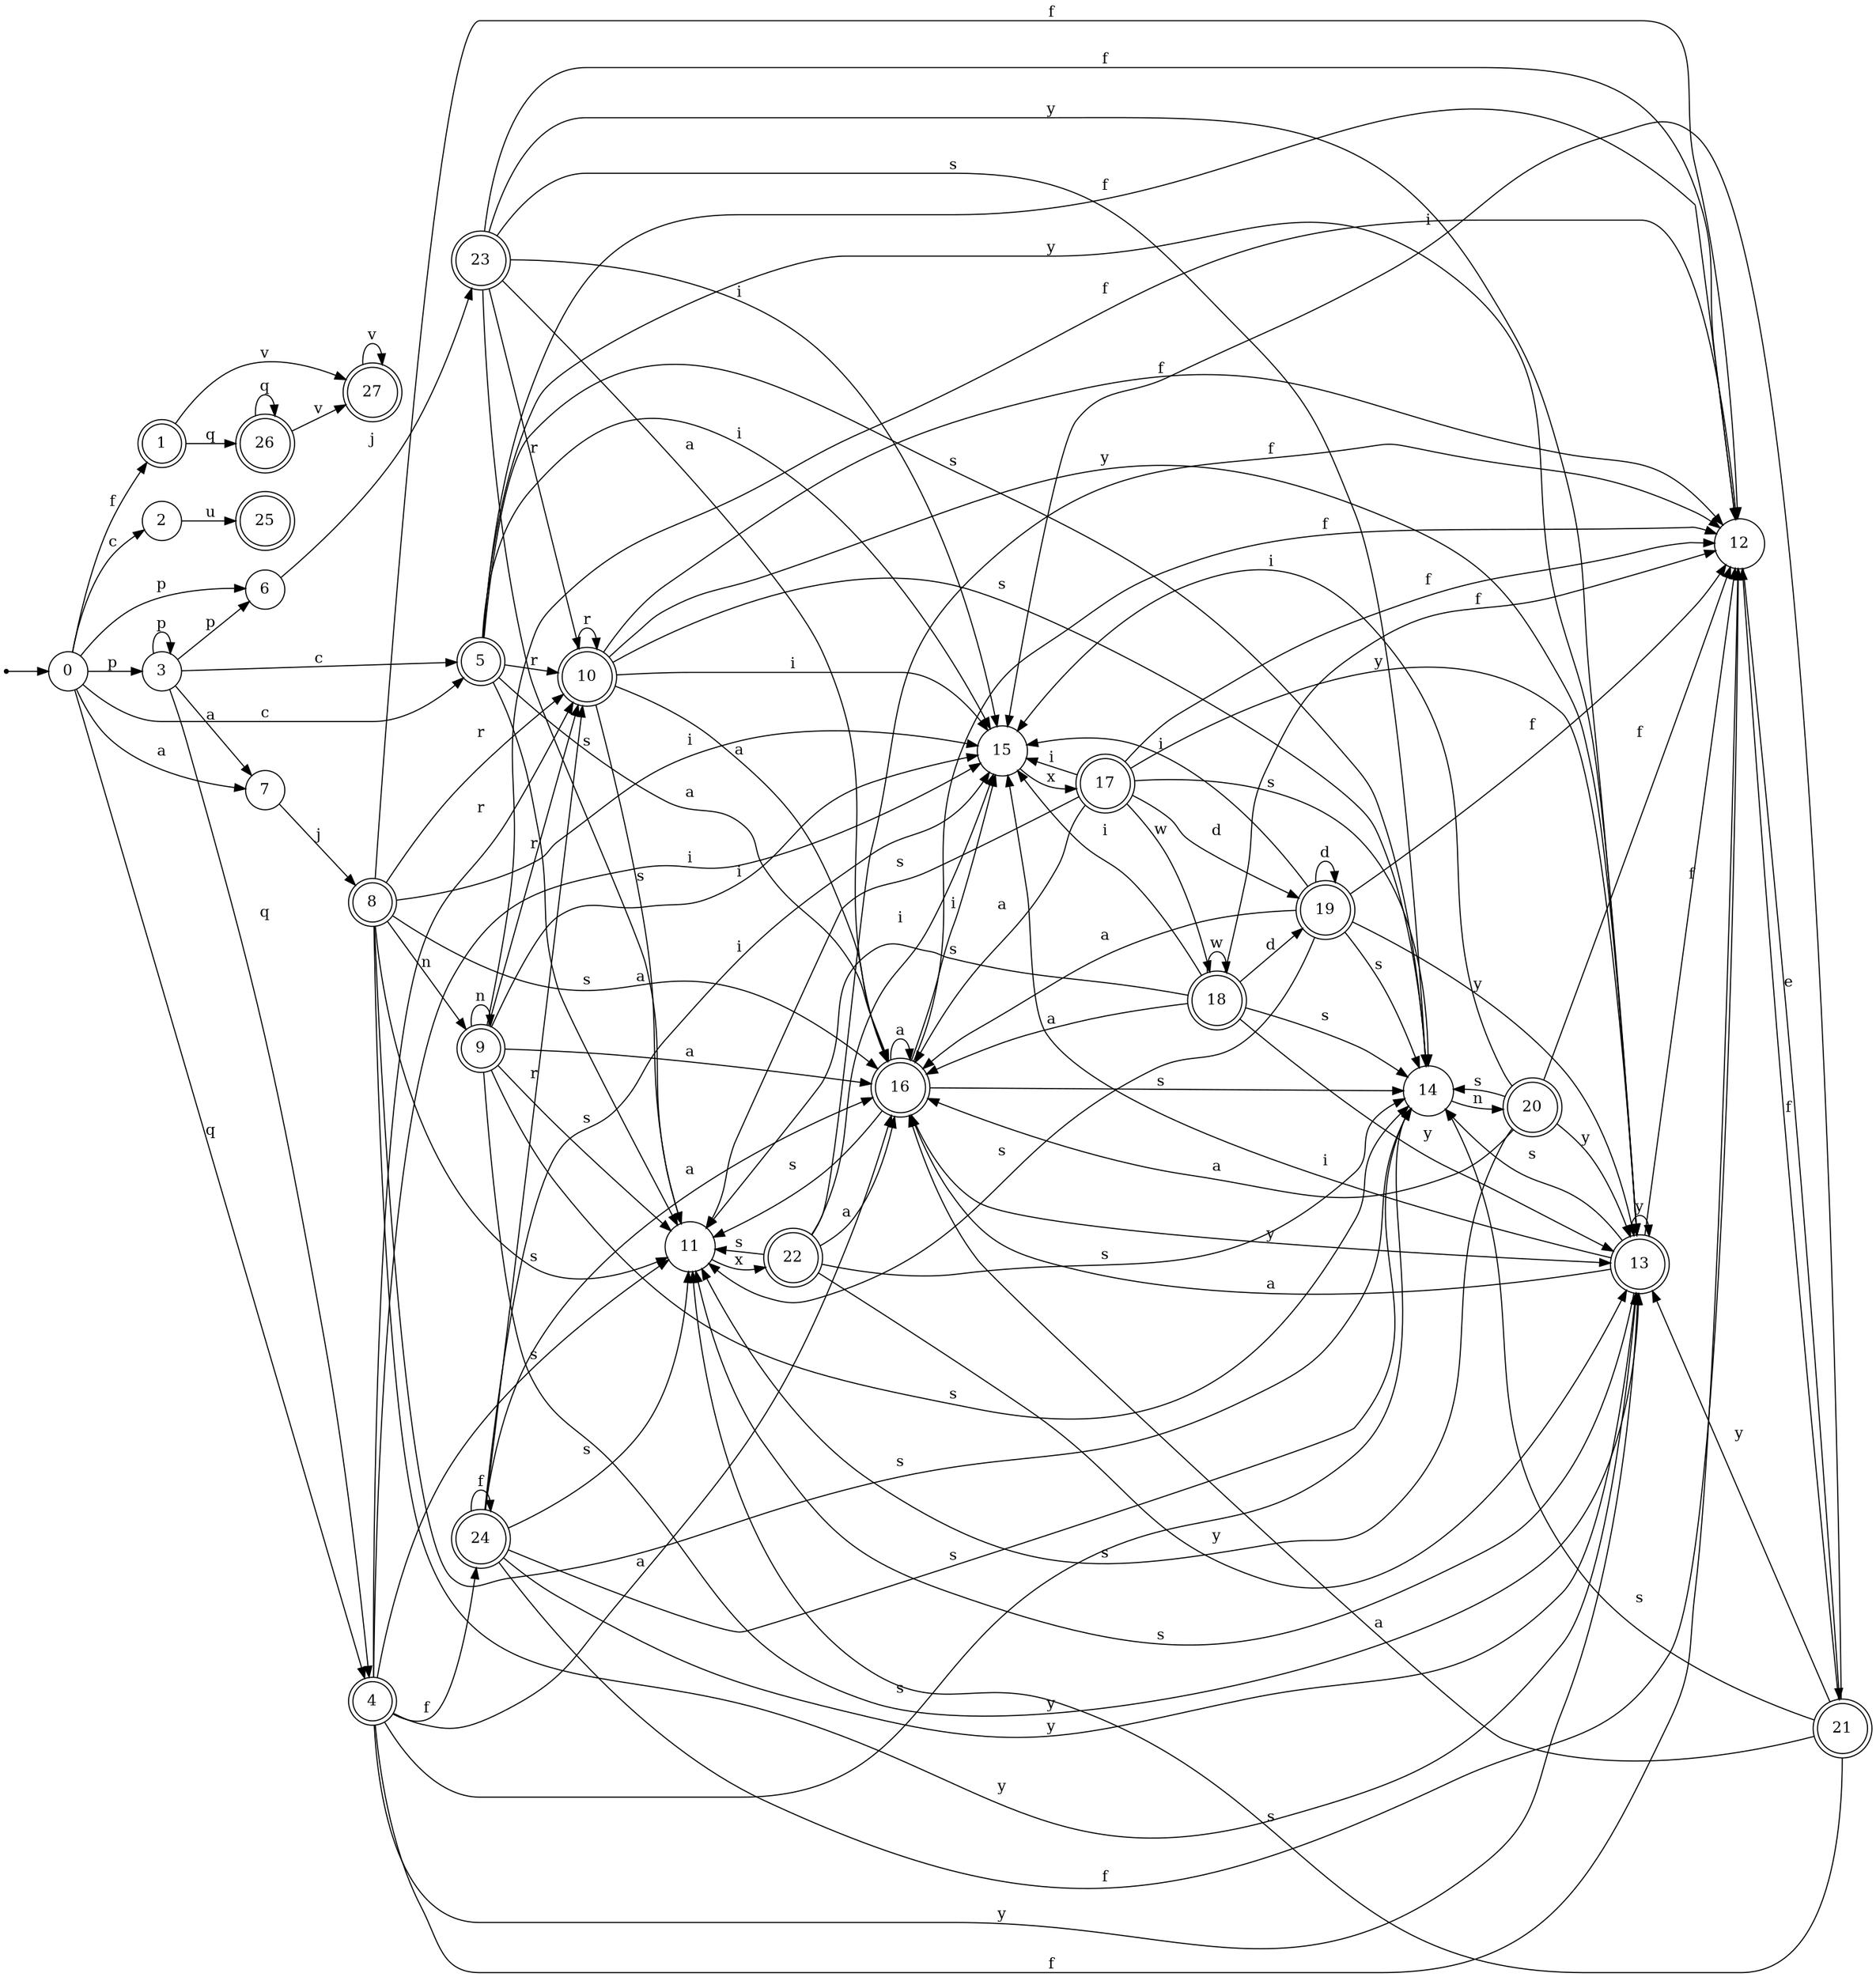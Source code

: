 digraph finite_state_machine {
rankdir=LR;
size="20,20";
node [shape = point]; "dummy0"
node [shape = circle]; "0";
"dummy0" -> "0";
node [shape = doublecircle]; "1";node [shape = circle]; "2";
node [shape = circle]; "3";
node [shape = doublecircle]; "4";node [shape = doublecircle]; "5";node [shape = circle]; "6";
node [shape = circle]; "7";
node [shape = doublecircle]; "8";node [shape = doublecircle]; "9";node [shape = doublecircle]; "10";node [shape = circle]; "11";
node [shape = circle]; "12";
node [shape = doublecircle]; "13";node [shape = circle]; "14";
node [shape = circle]; "15";
node [shape = doublecircle]; "16";node [shape = doublecircle]; "17";node [shape = doublecircle]; "18";node [shape = doublecircle]; "19";node [shape = doublecircle]; "20";node [shape = doublecircle]; "21";node [shape = doublecircle]; "22";node [shape = doublecircle]; "23";node [shape = doublecircle]; "24";node [shape = doublecircle]; "25";node [shape = doublecircle]; "26";node [shape = doublecircle]; "27";"0" -> "1" [label = "f"];
 "0" -> "2" [label = "c"];
 "0" -> "5" [label = "c"];
 "0" -> "3" [label = "p"];
 "0" -> "6" [label = "p"];
 "0" -> "4" [label = "q"];
 "0" -> "7" [label = "a"];
 "7" -> "8" [label = "j"];
 "8" -> "9" [label = "n"];
 "8" -> "10" [label = "r"];
 "8" -> "11" [label = "s"];
 "8" -> "14" [label = "s"];
 "8" -> "12" [label = "f"];
 "8" -> "13" [label = "y"];
 "8" -> "15" [label = "i"];
 "8" -> "16" [label = "a"];
 "16" -> "16" [label = "a"];
 "16" -> "11" [label = "s"];
 "16" -> "14" [label = "s"];
 "16" -> "12" [label = "f"];
 "16" -> "13" [label = "y"];
 "16" -> "15" [label = "i"];
 "15" -> "17" [label = "x"];
 "17" -> "15" [label = "i"];
 "17" -> "18" [label = "w"];
 "17" -> "19" [label = "d"];
 "17" -> "11" [label = "s"];
 "17" -> "14" [label = "s"];
 "17" -> "12" [label = "f"];
 "17" -> "13" [label = "y"];
 "17" -> "16" [label = "a"];
 "19" -> "19" [label = "d"];
 "19" -> "15" [label = "i"];
 "19" -> "11" [label = "s"];
 "19" -> "14" [label = "s"];
 "19" -> "12" [label = "f"];
 "19" -> "13" [label = "y"];
 "19" -> "16" [label = "a"];
 "18" -> "18" [label = "w"];
 "18" -> "15" [label = "i"];
 "18" -> "19" [label = "d"];
 "18" -> "11" [label = "s"];
 "18" -> "14" [label = "s"];
 "18" -> "12" [label = "f"];
 "18" -> "13" [label = "y"];
 "18" -> "16" [label = "a"];
 "14" -> "20" [label = "n"];
 "20" -> "11" [label = "s"];
 "20" -> "14" [label = "s"];
 "20" -> "12" [label = "f"];
 "20" -> "13" [label = "y"];
 "20" -> "15" [label = "i"];
 "20" -> "16" [label = "a"];
 "13" -> "13" [label = "y"];
 "13" -> "11" [label = "s"];
 "13" -> "14" [label = "s"];
 "13" -> "12" [label = "f"];
 "13" -> "15" [label = "i"];
 "13" -> "16" [label = "a"];
 "12" -> "21" [label = "e"];
 "21" -> "12" [label = "f"];
 "21" -> "11" [label = "s"];
 "21" -> "14" [label = "s"];
 "21" -> "13" [label = "y"];
 "21" -> "15" [label = "i"];
 "21" -> "16" [label = "a"];
 "11" -> "22" [label = "x"];
 "22" -> "11" [label = "s"];
 "22" -> "14" [label = "s"];
 "22" -> "12" [label = "f"];
 "22" -> "13" [label = "y"];
 "22" -> "15" [label = "i"];
 "22" -> "16" [label = "a"];
 "10" -> "10" [label = "r"];
 "10" -> "11" [label = "s"];
 "10" -> "14" [label = "s"];
 "10" -> "12" [label = "f"];
 "10" -> "13" [label = "y"];
 "10" -> "15" [label = "i"];
 "10" -> "16" [label = "a"];
 "9" -> "9" [label = "n"];
 "9" -> "10" [label = "r"];
 "9" -> "11" [label = "s"];
 "9" -> "14" [label = "s"];
 "9" -> "12" [label = "f"];
 "9" -> "13" [label = "y"];
 "9" -> "15" [label = "i"];
 "9" -> "16" [label = "a"];
 "6" -> "23" [label = "j"];
 "23" -> "10" [label = "r"];
 "23" -> "11" [label = "s"];
 "23" -> "14" [label = "s"];
 "23" -> "12" [label = "f"];
 "23" -> "13" [label = "y"];
 "23" -> "15" [label = "i"];
 "23" -> "16" [label = "a"];
 "5" -> "10" [label = "r"];
 "5" -> "11" [label = "s"];
 "5" -> "14" [label = "s"];
 "5" -> "12" [label = "f"];
 "5" -> "13" [label = "y"];
 "5" -> "15" [label = "i"];
 "5" -> "16" [label = "a"];
 "4" -> "24" [label = "f"];
 "4" -> "12" [label = "f"];
 "4" -> "10" [label = "r"];
 "4" -> "11" [label = "s"];
 "4" -> "14" [label = "s"];
 "4" -> "13" [label = "y"];
 "4" -> "15" [label = "i"];
 "4" -> "16" [label = "a"];
 "24" -> "24" [label = "f"];
 "24" -> "12" [label = "f"];
 "24" -> "10" [label = "r"];
 "24" -> "11" [label = "s"];
 "24" -> "14" [label = "s"];
 "24" -> "13" [label = "y"];
 "24" -> "15" [label = "i"];
 "24" -> "16" [label = "a"];
 "3" -> "3" [label = "p"];
 "3" -> "6" [label = "p"];
 "3" -> "4" [label = "q"];
 "3" -> "5" [label = "c"];
 "3" -> "7" [label = "a"];
 "2" -> "25" [label = "u"];
 "1" -> "26" [label = "q"];
 "1" -> "27" [label = "v"];
 "27" -> "27" [label = "v"];
 "26" -> "26" [label = "q"];
 "26" -> "27" [label = "v"];
 }
